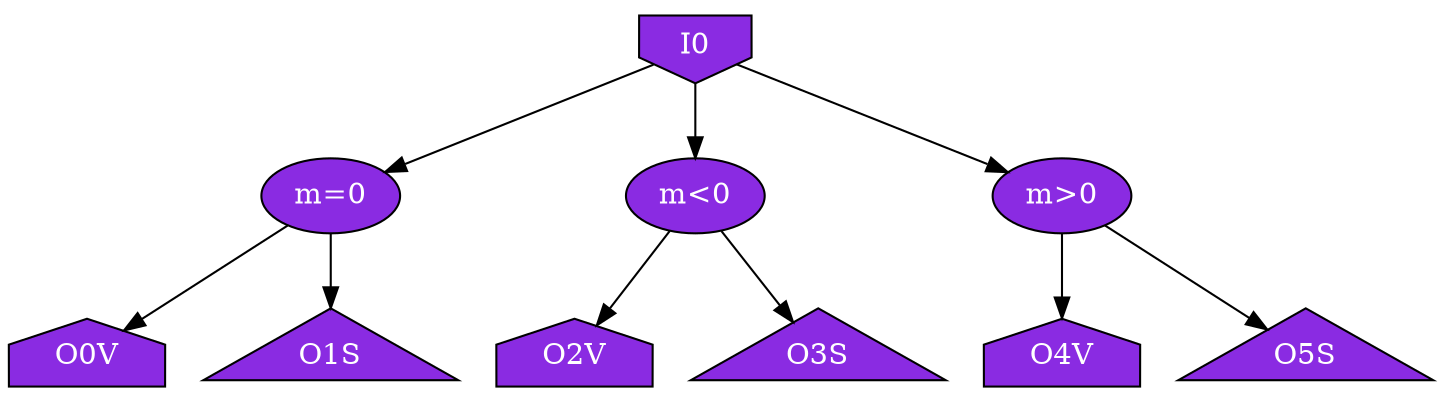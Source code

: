 digraph {
	0 [label="m=0" fillcolor=blueviolet fontcolor=white style=filled]
	1 [label="m<0" fillcolor=blueviolet fontcolor=white style=filled]
	2 [label="m>0" fillcolor=blueviolet fontcolor=white style=filled]
	In0 [label=I0 fillcolor=blueviolet fontcolor=white shape=invhouse style=filled]
	Out0 [label=O0V fillcolor=blueviolet fontcolor=white shape=house style=filled]
	Out1 [label=O1S fillcolor=blueviolet fontcolor=white shape=triangle style=filled]
	Out2 [label=O2V fillcolor=blueviolet fontcolor=white shape=house style=filled]
	Out3 [label=O3S fillcolor=blueviolet fontcolor=white shape=triangle style=filled]
	Out4 [label=O4V fillcolor=blueviolet fontcolor=white shape=house style=filled]
	Out5 [label=O5S fillcolor=blueviolet fontcolor=white shape=triangle style=filled]
	In0 -> 0
	In0 -> 1
	In0 -> 2
	0 -> Out0
	0 -> Out1
	1 -> Out2
	1 -> Out3
	2 -> Out4
	2 -> Out5
}
